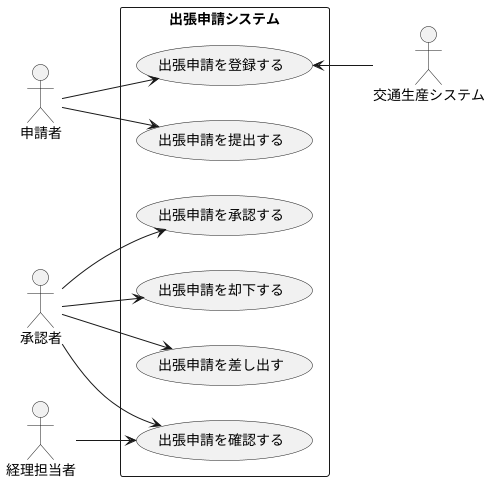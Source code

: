 @startuml 演習2-1
left to right direction
actor 申請者
actor 承認者
actor 経理担当者
actor 交通生産システム
rectangle 出張申請システム {
usecase 出張申請を登録する 
usecase 出張申請を提出する 
usecase 出張申請を承認する 
usecase 出張申請を却下する 
usecase 出張申請を差し出す 
usecase 出張申請を確認する 

}
申請者--> 出張申請を登録する
申請者--> 出張申請を提出する
承認者--> 出張申請を承認する
承認者--> 出張申請を却下する
承認者--> 出張申請を差し出す
承認者--> 出張申請を確認する
経理担当者--> 出張申請を確認する
出張申請を登録する <--交通生産システム
@enduml
